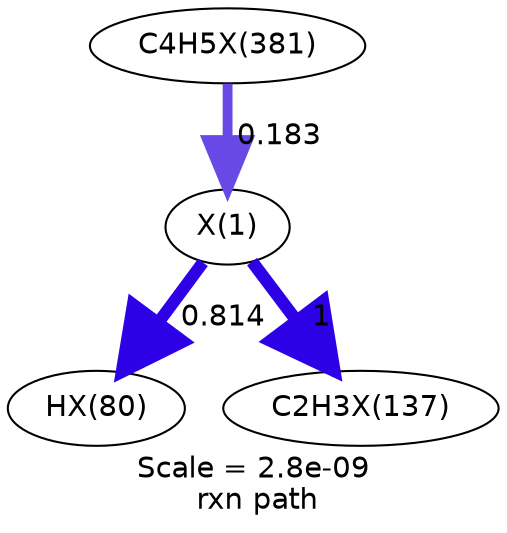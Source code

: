 digraph reaction_paths {
center=1;
s20 -> s22[fontname="Helvetica", style="setlinewidth(5.85)", arrowsize=2.92, color="0.7, 1.31, 0.9"
, label=" 0.814"];
s20 -> s23[fontname="Helvetica", style="setlinewidth(6)", arrowsize=3, color="0.7, 1.5, 0.9"
, label=" 1"];
s29 -> s20[fontname="Helvetica", style="setlinewidth(4.72)", arrowsize=2.36, color="0.7, 0.683, 0.9"
, label=" 0.183"];
s20 [ fontname="Helvetica", label="X(1)"];
s22 [ fontname="Helvetica", label="HX(80)"];
s23 [ fontname="Helvetica", label="C2H3X(137)"];
s29 [ fontname="Helvetica", label="C4H5X(381)"];
 label = "Scale = 2.8e-09\l rxn path";
 fontname = "Helvetica";
}
